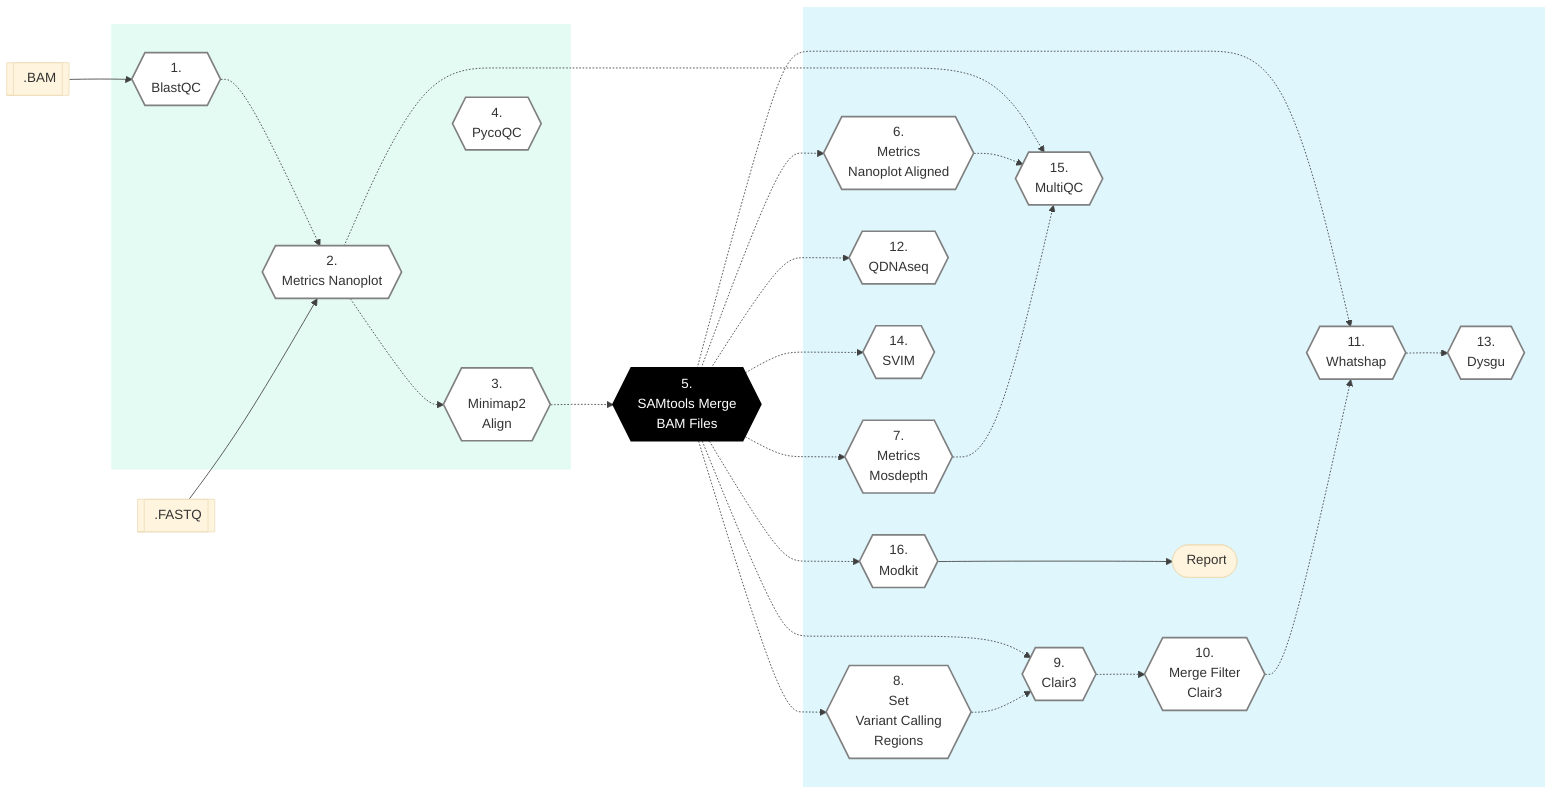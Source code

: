 %%{init: {'theme': 'base', 'themeVariables': { 'lineColor': '#404040'}}}%%

        %% GenPipes Schema for longread_dnaseq.py
        %% Ref: https://github.com/c3g/GenPipes/tree/main/genpipes/pipelines/longread_dnaseq
        %% Author Shaloo Shalini <shalz@hotmail.com>

        graph LR
          Node1{{ 1.<br/> BlastQC }}:::nodefill
          Node2{{ 2.<br/> Metrics Nanoplot}}:::nodefill
          Node3{{ 3.<br/> Minimap2 <br/> Align }}:::nodefill
          Node4{{ 4.<br/> PycoQC }}:::nodefill
          Node5{{ 5.<br/> SAMtools Merge <br/> BAM Files }}:::nodefillblack
          Node6{{ 6.<br/> Metrics <br/> Nanoplot Aligned }}:::nodefill
          Node7{{ 7.<br/> Metrics <br/> Mosdepth }}:::nodefill
          Node8{{ 8.<br/> Set <br/> Variant Calling <br/> Regions }}:::nodefill
          Node9{{ 9.<br/> Clair3 }}:::nodefill
          Node10{{ 10.<br/> Merge Filter <br/> Clair3 }}:::nodefill
          Node11{{ 11.<br/> Whatshap }}:::nodefill
          Node12{{ 12.<br/> QDNAseq }}:::nodefill
          Node13{{ 13.<br/> Dysgu }}:::nodefill
          Node14{{ 14.<br/> SVIM }}:::nodefill
          Node15{{ 15.<br/> MultiQC }}:::nodefill
          Node16{{ 16.<br/> Modkit }}:::nodefill
          Output([fa:fa-sticky-note-o Report ])

          Input1[[fa:fa-file-archive-o .BAM]] --> Node1 -.-> Node2
          Input2[[fa:fa-file-archive-o .FASTQ]] --> Node2
          Node2 -.-> Node3 -.-> Node5
          Node5 -.-> Node6 & Node7 & Node8 & Node9 & Node11 & Node12 & Node14 & Node16
          Node8 -.-> Node9 -.-> Node10 -.-> Node11 -.-> Node13
          Node2 & Node6 & Node7 -.-> Node15

          Output([fa:fa-sticky-note-o Report ])
          Node16 ---> Output
          subgraph readSetSteps[" "]
            Node1
            Node2
            Node3
            Node4
          end
          Node5
          subgraph sampleSetSteps[" "]
            Node6
            Node7
            Node8
            Node9
            Node10
            Node11
            Node12
            Node13
            Node14
            Node15
            Node16
            Output
          end
          classDef greenRect fill:#E4FBF4,stroke:white
          class readSetSteps greenRect
          classDef blueRect fill:#DEF6FC,stroke:white
          class sampleSetSteps blueRect
          classDef nodefill fill:#ffffff,stroke:gray,stroke-width:2px
          classDef nodefillblack fill:black,stroke:black,color:white,stroke-width:2px